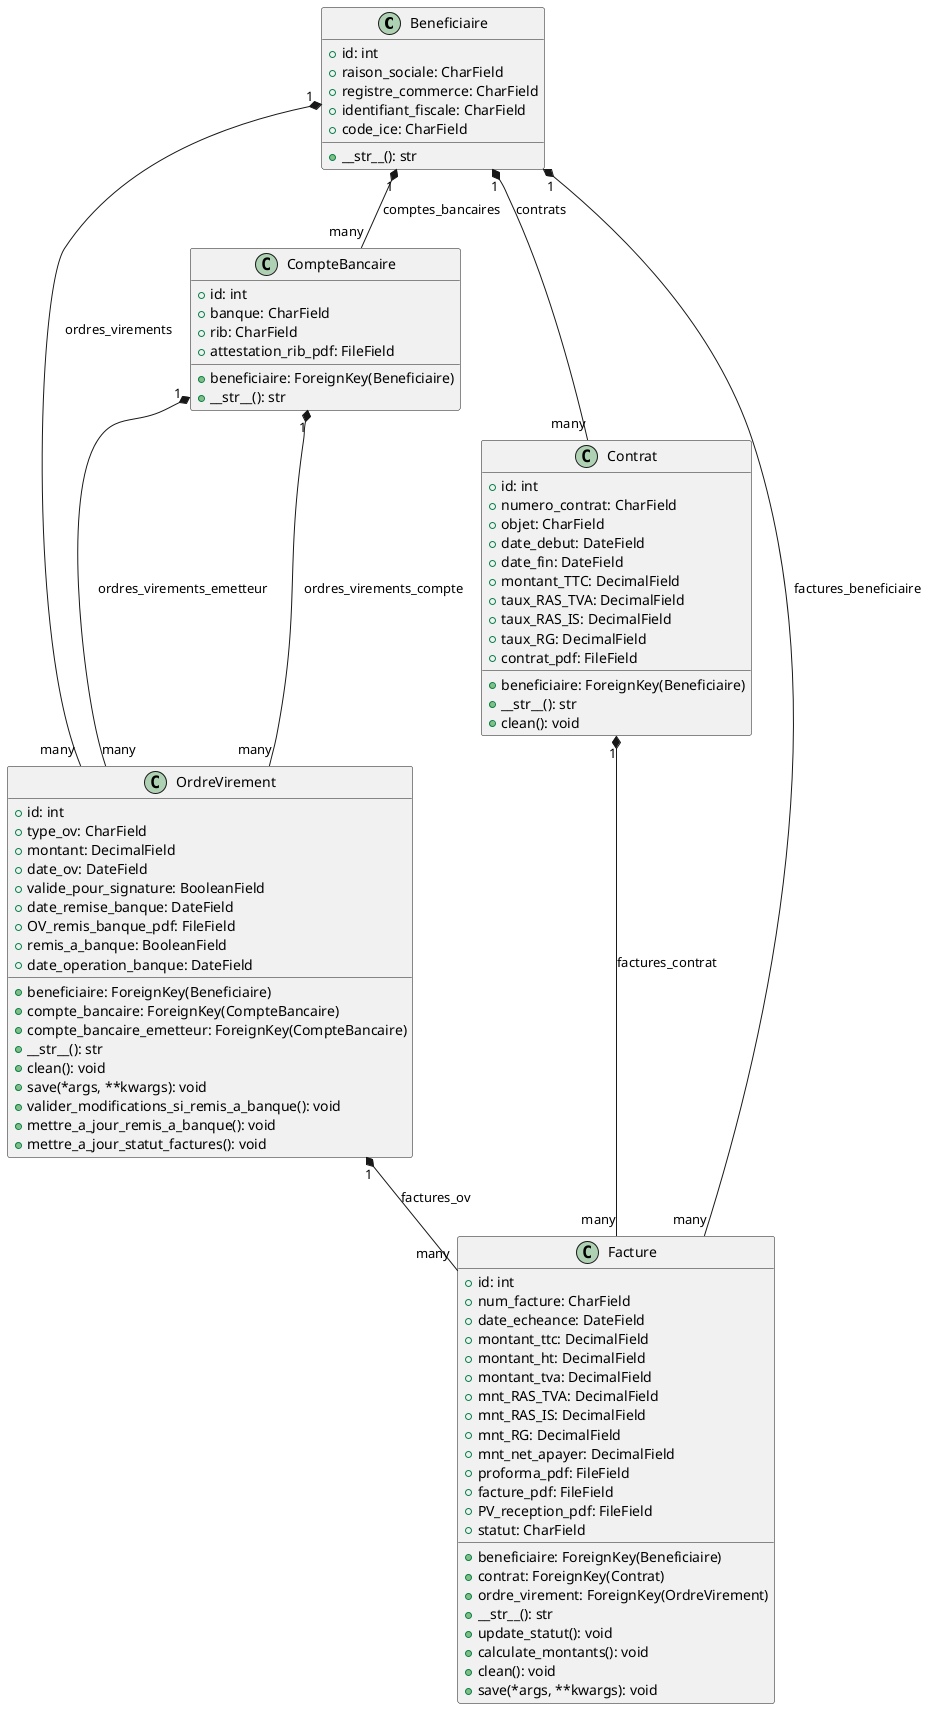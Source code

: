 @startuml
' Définir les classes

class Beneficiaire {
    + id: int
    + raison_sociale: CharField
    + registre_commerce: CharField
    + identifiant_fiscale: CharField
    + code_ice: CharField
    + __str__(): str
}

class CompteBancaire {
    + id: int
    + beneficiaire: ForeignKey(Beneficiaire)
    + banque: CharField
    + rib: CharField
    + attestation_rib_pdf: FileField
    + __str__(): str
}

class Contrat {
    + id: int
    + beneficiaire: ForeignKey(Beneficiaire)
    + numero_contrat: CharField
    + objet: CharField
    + date_debut: DateField
    + date_fin: DateField
    + montant_TTC: DecimalField
    + taux_RAS_TVA: DecimalField
    + taux_RAS_IS: DecimalField
    + taux_RG: DecimalField
    + contrat_pdf: FileField
    + __str__(): str
    + clean(): void
}

class OrdreVirement {
    + id: int
    + type_ov: CharField
    + beneficiaire: ForeignKey(Beneficiaire)
    + compte_bancaire: ForeignKey(CompteBancaire)
    + compte_bancaire_emetteur: ForeignKey(CompteBancaire)
    + montant: DecimalField
    + date_ov: DateField
    + valide_pour_signature: BooleanField
    + date_remise_banque: DateField
    + OV_remis_banque_pdf: FileField
    + remis_a_banque: BooleanField
    + date_operation_banque: DateField
    + __str__(): str
    + clean(): void
    + save(*args, **kwargs): void
    + valider_modifications_si_remis_a_banque(): void
    + mettre_a_jour_remis_a_banque(): void
    + mettre_a_jour_statut_factures(): void
}

class Facture {
    + id: int
    + beneficiaire: ForeignKey(Beneficiaire)
    + contrat: ForeignKey(Contrat)
    + num_facture: CharField
    + date_echeance: DateField
    + montant_ttc: DecimalField
    + montant_ht: DecimalField
    + montant_tva: DecimalField
    + mnt_RAS_TVA: DecimalField
    + mnt_RAS_IS: DecimalField
    + mnt_RG: DecimalField
    + mnt_net_apayer: DecimalField
    + proforma_pdf: FileField
    + facture_pdf: FileField
    + PV_reception_pdf: FileField
    + ordre_virement: ForeignKey(OrdreVirement)
    + statut: CharField
    + __str__(): str
    + update_statut(): void
    + calculate_montants(): void
    + clean(): void
    + save(*args, **kwargs): void
}

' Définir les relations

Beneficiaire "1" *-- "many" CompteBancaire : comptes_bancaires
Beneficiaire "1" *-- "many" Contrat : contrats
Beneficiaire "1" *-- "many" OrdreVirement : ordres_virements
Beneficiaire "1" *-- "many" Facture : factures_beneficiaire

Contrat "1" *-- "many" Facture : factures_contrat

CompteBancaire "1" *-- "many" OrdreVirement : ordres_virements_compte
CompteBancaire "1" *-- "many" OrdreVirement : ordres_virements_emetteur

OrdreVirement "1" *-- "many" Facture : factures_ov

@enduml